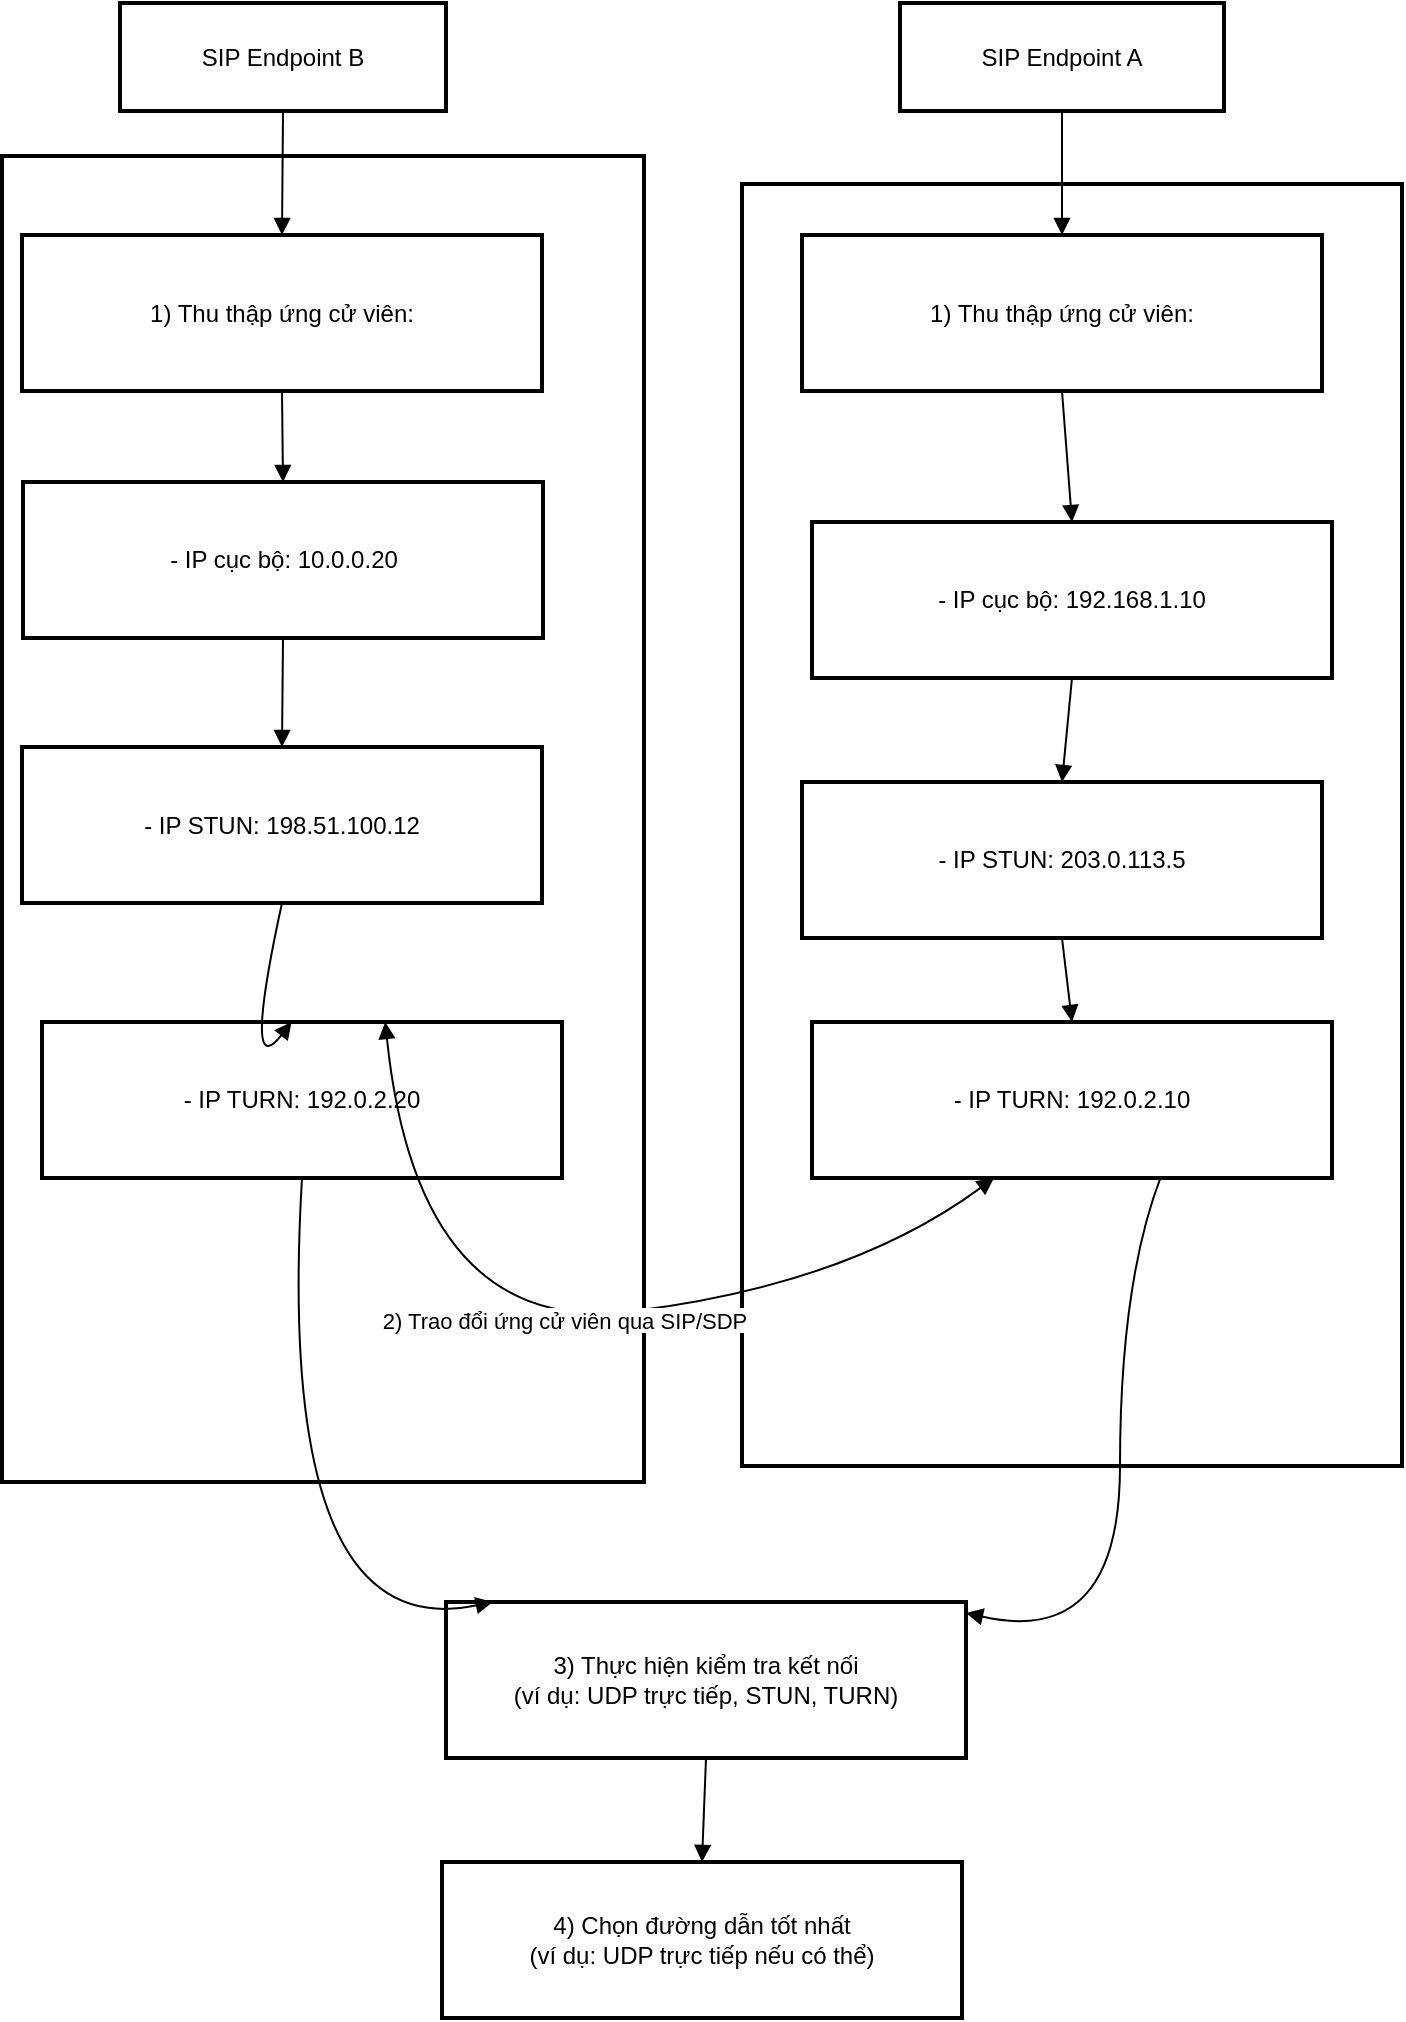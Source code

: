 <mxfile version="26.2.15">
  <diagram name="Page-1" id="4S973Y1qu5q8ZNvNxHN1">
    <mxGraphModel dx="1453" dy="895" grid="1" gridSize="10" guides="1" tooltips="1" connect="1" arrows="1" fold="1" page="1" pageScale="1" pageWidth="850" pageHeight="1100" math="0" shadow="0">
      <root>
        <mxCell id="0" />
        <mxCell id="1" parent="0" />
        <mxCell id="PBAHkHM5xfs7sURcC6pc-29" value="Endpoint B" style="whiteSpace=wrap;strokeWidth=2;" parent="1" vertex="1">
          <mxGeometry x="60" y="97" width="321" height="663" as="geometry" />
        </mxCell>
        <mxCell id="PBAHkHM5xfs7sURcC6pc-30" value="Endpoint A" style="whiteSpace=wrap;strokeWidth=2;" parent="1" vertex="1">
          <mxGeometry x="430" y="111" width="330" height="641" as="geometry" />
        </mxCell>
        <mxCell id="PBAHkHM5xfs7sURcC6pc-31" value="SIP Endpoint A" style="whiteSpace=wrap;strokeWidth=2;" parent="1" vertex="1">
          <mxGeometry x="509" y="20.5" width="162" height="54" as="geometry" />
        </mxCell>
        <mxCell id="PBAHkHM5xfs7sURcC6pc-32" value="1) Thu thập ứng cử viên:" style="whiteSpace=wrap;strokeWidth=2;" parent="1" vertex="1">
          <mxGeometry x="460" y="136.5" width="260" height="78" as="geometry" />
        </mxCell>
        <mxCell id="PBAHkHM5xfs7sURcC6pc-33" value="- IP cục bộ: 192.168.1.10" style="whiteSpace=wrap;strokeWidth=2;" parent="1" vertex="1">
          <mxGeometry x="465" y="280" width="260" height="78" as="geometry" />
        </mxCell>
        <mxCell id="PBAHkHM5xfs7sURcC6pc-34" value="- IP STUN: 203.0.113.5" style="whiteSpace=wrap;strokeWidth=2;" parent="1" vertex="1">
          <mxGeometry x="460" y="410" width="260" height="78" as="geometry" />
        </mxCell>
        <mxCell id="PBAHkHM5xfs7sURcC6pc-35" value="- IP TURN: 192.0.2.10" style="whiteSpace=wrap;strokeWidth=2;" parent="1" vertex="1">
          <mxGeometry x="465" y="530" width="260" height="78" as="geometry" />
        </mxCell>
        <mxCell id="PBAHkHM5xfs7sURcC6pc-36" value="SIP Endpoint B" style="whiteSpace=wrap;strokeWidth=2;" parent="1" vertex="1">
          <mxGeometry x="119" y="20.5" width="163" height="54" as="geometry" />
        </mxCell>
        <mxCell id="PBAHkHM5xfs7sURcC6pc-37" value="1) Thu thập ứng cử viên:" style="whiteSpace=wrap;strokeWidth=2;" parent="1" vertex="1">
          <mxGeometry x="70" y="136.5" width="260" height="78" as="geometry" />
        </mxCell>
        <mxCell id="PBAHkHM5xfs7sURcC6pc-38" value="- IP cục bộ: 10.0.0.20" style="whiteSpace=wrap;strokeWidth=2;" parent="1" vertex="1">
          <mxGeometry x="70.5" y="260" width="260" height="78" as="geometry" />
        </mxCell>
        <mxCell id="PBAHkHM5xfs7sURcC6pc-39" value="- IP STUN: 198.51.100.12" style="whiteSpace=wrap;strokeWidth=2;" parent="1" vertex="1">
          <mxGeometry x="70" y="392.5" width="260" height="78" as="geometry" />
        </mxCell>
        <mxCell id="PBAHkHM5xfs7sURcC6pc-40" value="- IP TURN: 192.0.2.20" style="whiteSpace=wrap;strokeWidth=2;" parent="1" vertex="1">
          <mxGeometry x="80" y="530" width="260" height="78" as="geometry" />
        </mxCell>
        <mxCell id="PBAHkHM5xfs7sURcC6pc-41" value="3) Thực hiện kiểm tra kết nối&#xa;(ví dụ: UDP trực tiếp, STUN, TURN)" style="whiteSpace=wrap;strokeWidth=2;" parent="1" vertex="1">
          <mxGeometry x="282" y="820" width="260" height="78" as="geometry" />
        </mxCell>
        <mxCell id="PBAHkHM5xfs7sURcC6pc-42" value="4) Chọn đường dẫn tốt nhất&#xa;(ví dụ: UDP trực tiếp nếu có thể)" style="whiteSpace=wrap;strokeWidth=2;" parent="1" vertex="1">
          <mxGeometry x="280" y="950" width="260" height="78" as="geometry" />
        </mxCell>
        <mxCell id="PBAHkHM5xfs7sURcC6pc-43" value="" style="curved=1;startArrow=none;endArrow=block;exitX=0.5;exitY=1;entryX=0.5;entryY=0;rounded=0;" parent="1" source="PBAHkHM5xfs7sURcC6pc-31" target="PBAHkHM5xfs7sURcC6pc-32" edge="1">
          <mxGeometry relative="1" as="geometry">
            <Array as="points" />
          </mxGeometry>
        </mxCell>
        <mxCell id="PBAHkHM5xfs7sURcC6pc-44" value="" style="curved=1;startArrow=none;endArrow=block;exitX=0.5;exitY=1;entryX=0.5;entryY=0;rounded=0;" parent="1" source="PBAHkHM5xfs7sURcC6pc-32" target="PBAHkHM5xfs7sURcC6pc-33" edge="1">
          <mxGeometry relative="1" as="geometry">
            <Array as="points" />
          </mxGeometry>
        </mxCell>
        <mxCell id="PBAHkHM5xfs7sURcC6pc-45" value="" style="curved=1;startArrow=none;endArrow=block;exitX=0.5;exitY=1;entryX=0.5;entryY=0;rounded=0;" parent="1" source="PBAHkHM5xfs7sURcC6pc-33" target="PBAHkHM5xfs7sURcC6pc-34" edge="1">
          <mxGeometry relative="1" as="geometry">
            <Array as="points" />
          </mxGeometry>
        </mxCell>
        <mxCell id="PBAHkHM5xfs7sURcC6pc-46" value="" style="curved=1;startArrow=none;endArrow=block;exitX=0.5;exitY=1;entryX=0.5;entryY=0;rounded=0;" parent="1" source="PBAHkHM5xfs7sURcC6pc-34" target="PBAHkHM5xfs7sURcC6pc-35" edge="1">
          <mxGeometry relative="1" as="geometry">
            <Array as="points" />
          </mxGeometry>
        </mxCell>
        <mxCell id="PBAHkHM5xfs7sURcC6pc-47" value="" style="curved=1;startArrow=none;endArrow=block;exitX=0.5;exitY=1;entryX=0.5;entryY=0;rounded=0;" parent="1" source="PBAHkHM5xfs7sURcC6pc-36" target="PBAHkHM5xfs7sURcC6pc-37" edge="1">
          <mxGeometry relative="1" as="geometry">
            <Array as="points" />
          </mxGeometry>
        </mxCell>
        <mxCell id="PBAHkHM5xfs7sURcC6pc-48" value="" style="curved=1;startArrow=none;endArrow=block;exitX=0.5;exitY=1;entryX=0.5;entryY=0;rounded=0;" parent="1" source="PBAHkHM5xfs7sURcC6pc-37" target="PBAHkHM5xfs7sURcC6pc-38" edge="1">
          <mxGeometry relative="1" as="geometry">
            <Array as="points" />
          </mxGeometry>
        </mxCell>
        <mxCell id="PBAHkHM5xfs7sURcC6pc-49" value="" style="curved=1;startArrow=none;endArrow=block;exitX=0.5;exitY=1;entryX=0.5;entryY=0;rounded=0;" parent="1" source="PBAHkHM5xfs7sURcC6pc-38" target="PBAHkHM5xfs7sURcC6pc-39" edge="1">
          <mxGeometry relative="1" as="geometry">
            <Array as="points" />
          </mxGeometry>
        </mxCell>
        <mxCell id="PBAHkHM5xfs7sURcC6pc-50" value="" style="curved=1;startArrow=none;endArrow=block;exitX=0.5;exitY=1;entryX=0.48;entryY=0;rounded=0;" parent="1" source="PBAHkHM5xfs7sURcC6pc-39" target="PBAHkHM5xfs7sURcC6pc-40" edge="1">
          <mxGeometry relative="1" as="geometry">
            <Array as="points">
              <mxPoint x="180" y="562" />
            </Array>
          </mxGeometry>
        </mxCell>
        <mxCell id="PBAHkHM5xfs7sURcC6pc-51" value="2) Trao đổi ứng cử viên qua SIP/SDP" style="curved=1;startArrow=block;endArrow=block;exitX=0.35;exitY=1;entryX=0.66;entryY=0;rounded=0;" parent="1" source="PBAHkHM5xfs7sURcC6pc-35" target="PBAHkHM5xfs7sURcC6pc-40" edge="1">
          <mxGeometry relative="1" as="geometry">
            <Array as="points">
              <mxPoint x="484" y="661" />
              <mxPoint x="268" y="688" />
            </Array>
          </mxGeometry>
        </mxCell>
        <mxCell id="PBAHkHM5xfs7sURcC6pc-52" value="" style="curved=1;startArrow=none;endArrow=block;exitX=0.67;exitY=1;entryX=1;entryY=0.07;rounded=0;" parent="1" source="PBAHkHM5xfs7sURcC6pc-35" target="PBAHkHM5xfs7sURcC6pc-41" edge="1">
          <mxGeometry relative="1" as="geometry">
            <Array as="points">
              <mxPoint x="619" y="661" />
              <mxPoint x="619" y="843" />
            </Array>
          </mxGeometry>
        </mxCell>
        <mxCell id="PBAHkHM5xfs7sURcC6pc-53" value="" style="curved=1;startArrow=none;endArrow=block;exitX=0.5;exitY=1;entryX=0.09;entryY=0;rounded=0;" parent="1" source="PBAHkHM5xfs7sURcC6pc-40" target="PBAHkHM5xfs7sURcC6pc-41" edge="1">
          <mxGeometry relative="1" as="geometry">
            <Array as="points">
              <mxPoint x="196" y="843" />
            </Array>
          </mxGeometry>
        </mxCell>
        <mxCell id="PBAHkHM5xfs7sURcC6pc-54" value="" style="curved=1;startArrow=none;endArrow=block;exitX=0.5;exitY=1;entryX=0.5;entryY=0;rounded=0;" parent="1" source="PBAHkHM5xfs7sURcC6pc-41" target="PBAHkHM5xfs7sURcC6pc-42" edge="1">
          <mxGeometry relative="1" as="geometry">
            <Array as="points" />
          </mxGeometry>
        </mxCell>
      </root>
    </mxGraphModel>
  </diagram>
</mxfile>
